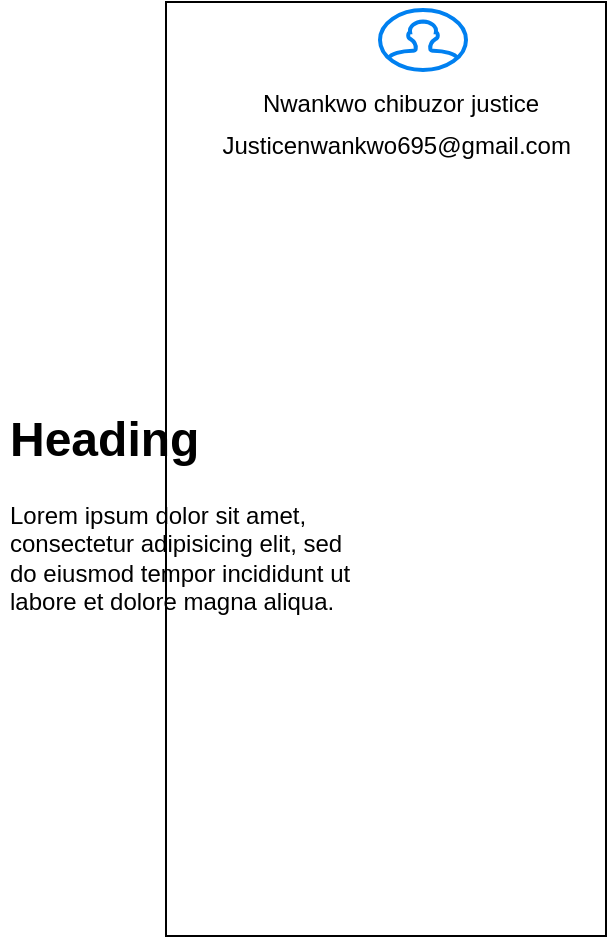 <mxfile version="19.0.3" type="github">
  <diagram id="90lf_3RIovzvar1G5390" name="Page-1">
    <mxGraphModel dx="778" dy="1149" grid="0" gridSize="10" guides="1" tooltips="1" connect="1" arrows="1" fold="1" page="0" pageScale="1" pageWidth="827" pageHeight="1169" math="0" shadow="0">
      <root>
        <mxCell id="0" />
        <mxCell id="1" parent="0" />
        <mxCell id="8OOBtiKni9Q2YgOgU2dw-1" value="" style="rounded=0;whiteSpace=wrap;html=1;hachureGap=4;" vertex="1" parent="1">
          <mxGeometry x="66" y="-307" width="220" height="467" as="geometry" />
        </mxCell>
        <mxCell id="8OOBtiKni9Q2YgOgU2dw-6" value="" style="html=1;verticalLabelPosition=bottom;align=center;labelBackgroundColor=#ffffff;verticalAlign=top;strokeWidth=2;strokeColor=#0080F0;shadow=0;dashed=0;shape=mxgraph.ios7.icons.user;hachureGap=4;" vertex="1" parent="1">
          <mxGeometry x="173" y="-303" width="43" height="30" as="geometry" />
        </mxCell>
        <mxCell id="8OOBtiKni9Q2YgOgU2dw-7" value="Nwankwo chibuzor justice&lt;br&gt;" style="text;strokeColor=none;fillColor=none;html=1;align=center;verticalAlign=middle;whiteSpace=wrap;rounded=0;hachureGap=4;" vertex="1" parent="1">
          <mxGeometry x="96" y="-265" width="175" height="18" as="geometry" />
        </mxCell>
        <mxCell id="8OOBtiKni9Q2YgOgU2dw-9" value="Justicenwankwo695@gmail.com&amp;nbsp;&lt;br&gt;" style="text;strokeColor=none;fillColor=none;html=1;align=center;verticalAlign=middle;whiteSpace=wrap;rounded=0;hachureGap=4;" vertex="1" parent="1">
          <mxGeometry x="98" y="-245" width="170" height="20" as="geometry" />
        </mxCell>
        <mxCell id="8OOBtiKni9Q2YgOgU2dw-12" value="&lt;h1&gt;Heading&lt;/h1&gt;&lt;p&gt;Lorem ipsum dolor sit amet, consectetur adipisicing elit, sed do eiusmod tempor incididunt ut labore et dolore magna aliqua.&lt;/p&gt;" style="text;html=1;strokeColor=none;fillColor=none;spacing=5;spacingTop=-20;whiteSpace=wrap;overflow=hidden;rounded=0;hachureGap=4;" vertex="1" parent="1">
          <mxGeometry x="-17" y="-108" width="190" height="120" as="geometry" />
        </mxCell>
      </root>
    </mxGraphModel>
  </diagram>
</mxfile>
